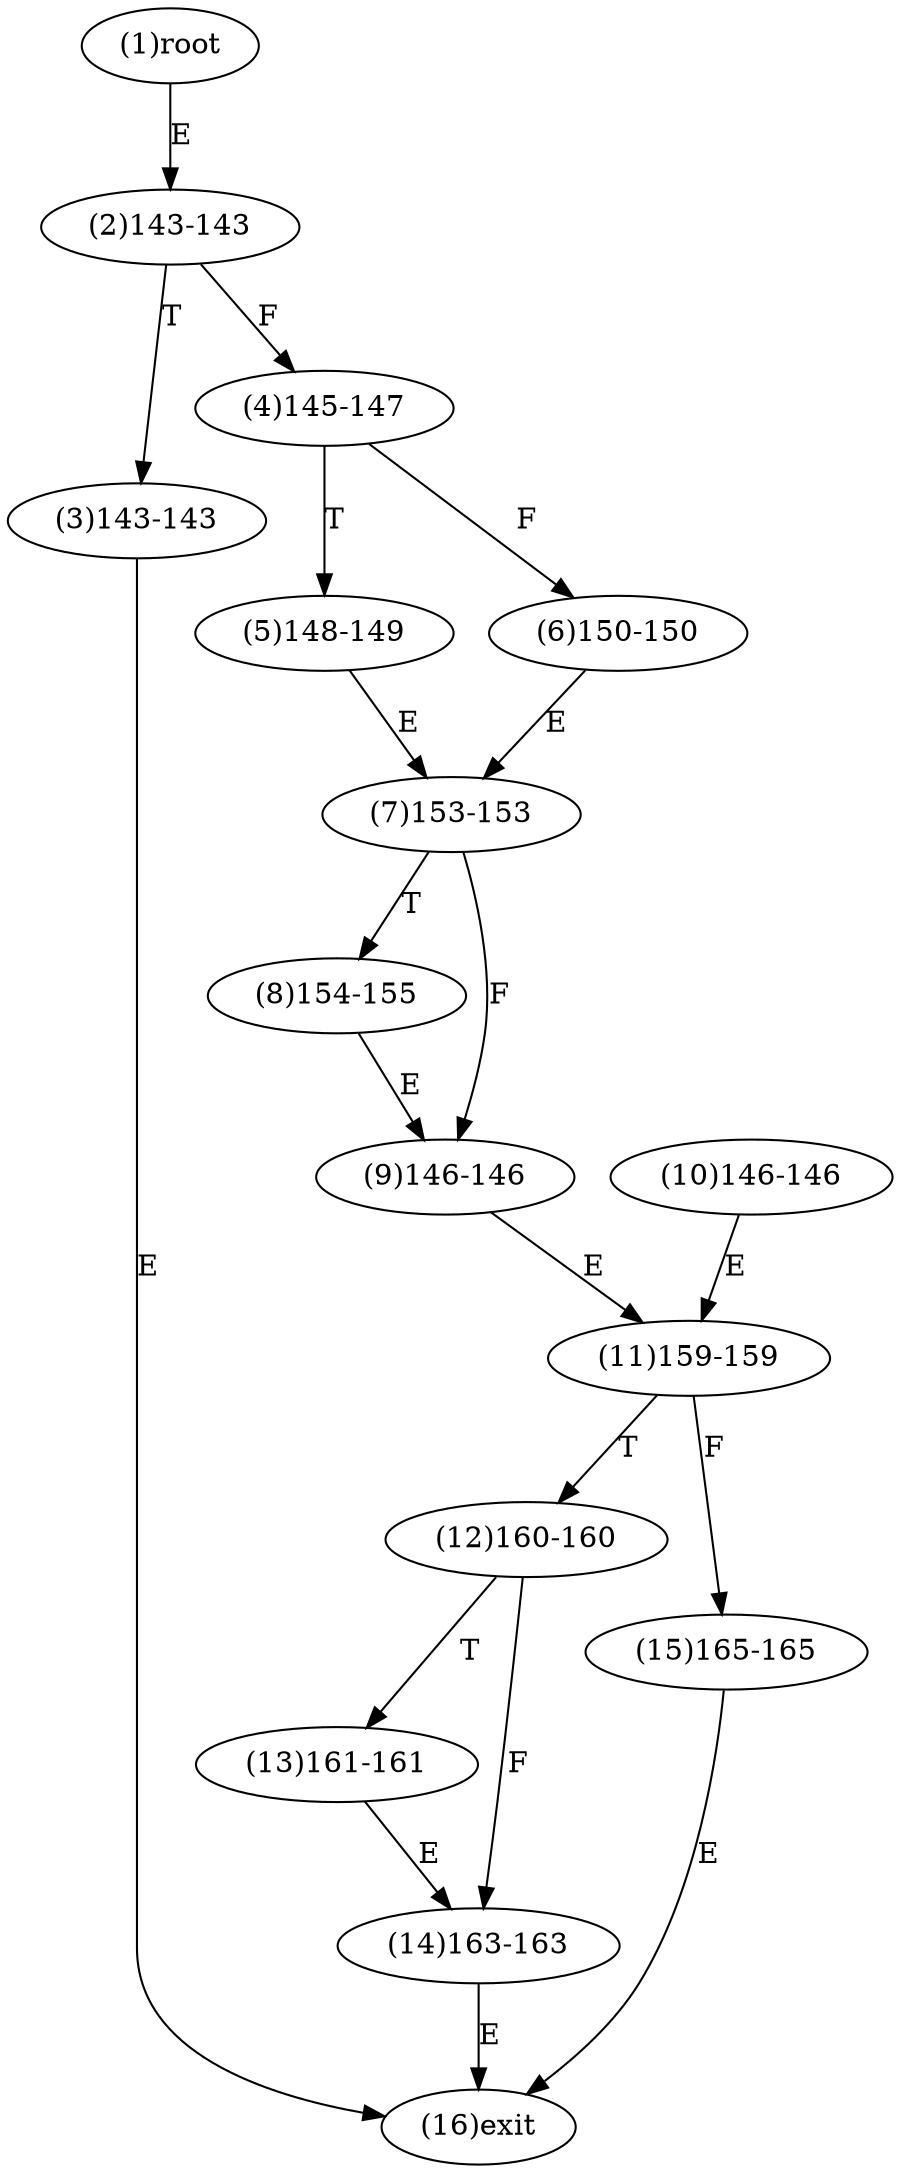 digraph "" { 
1[ label="(1)root"];
2[ label="(2)143-143"];
3[ label="(3)143-143"];
4[ label="(4)145-147"];
5[ label="(5)148-149"];
6[ label="(6)150-150"];
7[ label="(7)153-153"];
8[ label="(8)154-155"];
9[ label="(9)146-146"];
10[ label="(10)146-146"];
11[ label="(11)159-159"];
12[ label="(12)160-160"];
13[ label="(13)161-161"];
14[ label="(14)163-163"];
15[ label="(15)165-165"];
16[ label="(16)exit"];
1->2[ label="E"];
2->4[ label="F"];
2->3[ label="T"];
3->16[ label="E"];
4->6[ label="F"];
4->5[ label="T"];
5->7[ label="E"];
6->7[ label="E"];
7->9[ label="F"];
7->8[ label="T"];
8->9[ label="E"];
9->11[ label="E"];
10->11[ label="E"];
11->15[ label="F"];
11->12[ label="T"];
12->14[ label="F"];
12->13[ label="T"];
13->14[ label="E"];
14->16[ label="E"];
15->16[ label="E"];
}